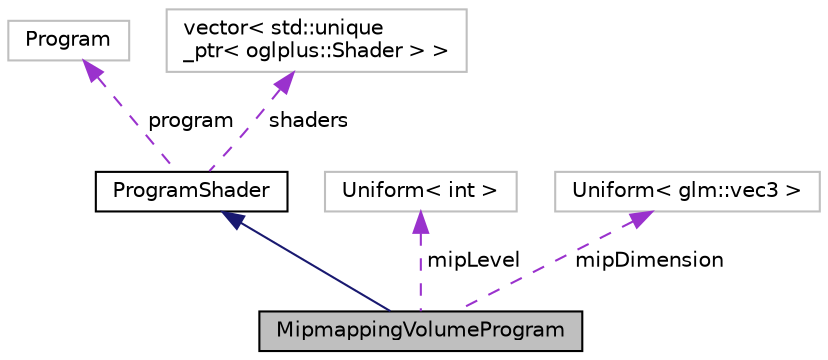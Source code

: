 digraph "MipmappingVolumeProgram"
{
 // INTERACTIVE_SVG=YES
 // LATEX_PDF_SIZE
  edge [fontname="Helvetica",fontsize="10",labelfontname="Helvetica",labelfontsize="10"];
  node [fontname="Helvetica",fontsize="10",shape=record];
  Node1 [label="MipmappingVolumeProgram",height=0.2,width=0.4,color="black", fillcolor="grey75", style="filled", fontcolor="black",tooltip=" "];
  Node2 -> Node1 [dir="back",color="midnightblue",fontsize="10",style="solid",fontname="Helvetica"];
  Node2 [label="ProgramShader",height=0.2,width=0.4,color="black", fillcolor="white", style="filled",URL="$class_program_shader.html",tooltip="Base class for each program shader used in deferred rendering"];
  Node3 -> Node2 [dir="back",color="darkorchid3",fontsize="10",style="dashed",label=" program" ,fontname="Helvetica"];
  Node3 [label="Program",height=0.2,width=0.4,color="grey75", fillcolor="white", style="filled",tooltip=" "];
  Node4 -> Node2 [dir="back",color="darkorchid3",fontsize="10",style="dashed",label=" shaders" ,fontname="Helvetica"];
  Node4 [label="vector\< std::unique\l_ptr\< oglplus::Shader \> \>",height=0.2,width=0.4,color="grey75", fillcolor="white", style="filled",tooltip=" "];
  Node5 -> Node1 [dir="back",color="darkorchid3",fontsize="10",style="dashed",label=" mipLevel" ,fontname="Helvetica"];
  Node5 [label="Uniform\< int \>",height=0.2,width=0.4,color="grey75", fillcolor="white", style="filled",tooltip=" "];
  Node6 -> Node1 [dir="back",color="darkorchid3",fontsize="10",style="dashed",label=" mipDimension" ,fontname="Helvetica"];
  Node6 [label="Uniform\< glm::vec3 \>",height=0.2,width=0.4,color="grey75", fillcolor="white", style="filled",tooltip=" "];
}
